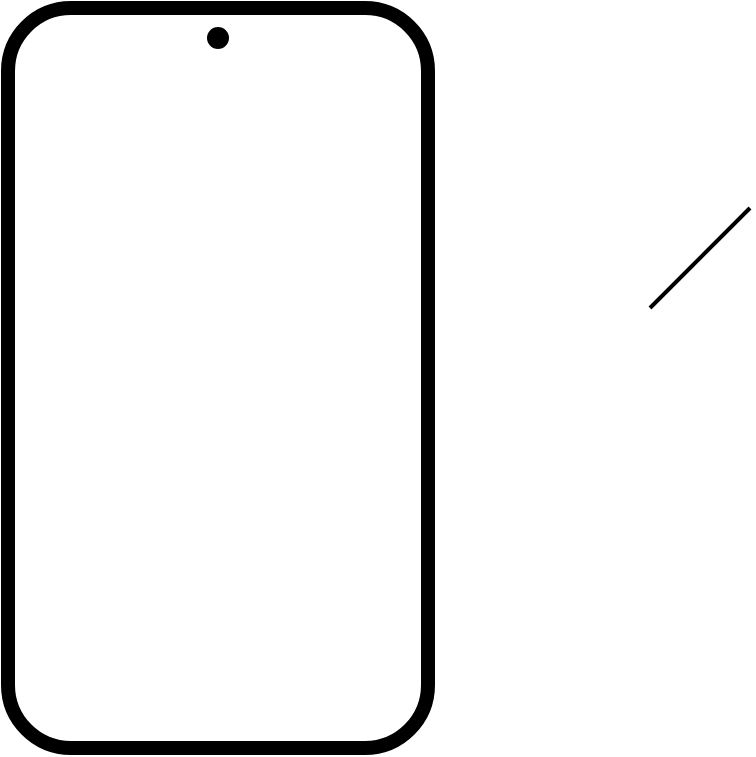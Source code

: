 <mxfile version="21.0.4" type="github">
  <diagram name="Страница 1" id="Pk4jUQU4X87bk-j2l1hz">
    <mxGraphModel dx="989" dy="549" grid="1" gridSize="10" guides="1" tooltips="1" connect="1" arrows="1" fold="1" page="1" pageScale="1" pageWidth="827" pageHeight="1169" math="0" shadow="0">
      <root>
        <mxCell id="0" />
        <mxCell id="1" parent="0" />
        <mxCell id="MUUB6fktJ6ClPV2ot43D-1" value="" style="rounded=1;whiteSpace=wrap;html=1;strokeWidth=7;" vertex="1" parent="1">
          <mxGeometry x="309" y="160" width="210" height="370" as="geometry" />
        </mxCell>
        <mxCell id="MUUB6fktJ6ClPV2ot43D-2" value="" style="ellipse;whiteSpace=wrap;html=1;aspect=fixed;fillColor=#000000;" vertex="1" parent="1">
          <mxGeometry x="409" y="170" width="10" height="10" as="geometry" />
        </mxCell>
        <mxCell id="MUUB6fktJ6ClPV2ot43D-6" value="" style="endArrow=none;html=1;rounded=1;strokeWidth=2;" edge="1" parent="1">
          <mxGeometry width="50" height="50" relative="1" as="geometry">
            <mxPoint x="630" y="310" as="sourcePoint" />
            <mxPoint x="680" y="260" as="targetPoint" />
          </mxGeometry>
        </mxCell>
      </root>
    </mxGraphModel>
  </diagram>
</mxfile>
